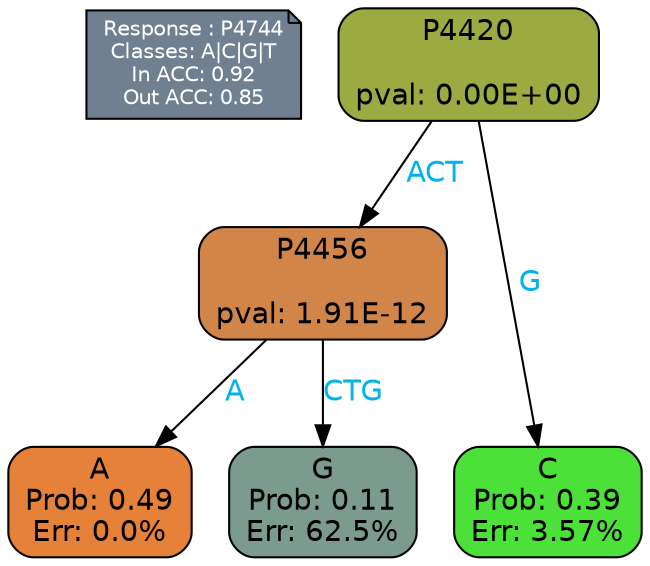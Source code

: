 digraph Tree {
node [shape=box, style="filled, rounded", color="black", fontname=helvetica] ;
graph [ranksep=equally, splines=polylines, bgcolor=transparent, dpi=600] ;
edge [fontname=helvetica] ;
LEGEND [label="Response : P4744
Classes: A|C|G|T
In ACC: 0.92
Out ACC: 0.85
",shape=note,align=left,style=filled,fillcolor="slategray",fontcolor="white",fontsize=10];1 [label="P4420

pval: 0.00E+00", fillcolor="#9caa42"] ;
2 [label="P4456

pval: 1.91E-12", fillcolor="#d18549"] ;
3 [label="A
Prob: 0.49
Err: 0.0%", fillcolor="#e58139"] ;
4 [label="G
Prob: 0.11
Err: 62.5%", fillcolor="#7b9b8f"] ;
5 [label="C
Prob: 0.39
Err: 3.57%", fillcolor="#4ce139"] ;
1 -> 2 [label="ACT",fontcolor=deepskyblue2] ;
1 -> 5 [label="G",fontcolor=deepskyblue2] ;
2 -> 3 [label="A",fontcolor=deepskyblue2] ;
2 -> 4 [label="CTG",fontcolor=deepskyblue2] ;
{rank = same; 3;4;5;}{rank = same; LEGEND;1;}}